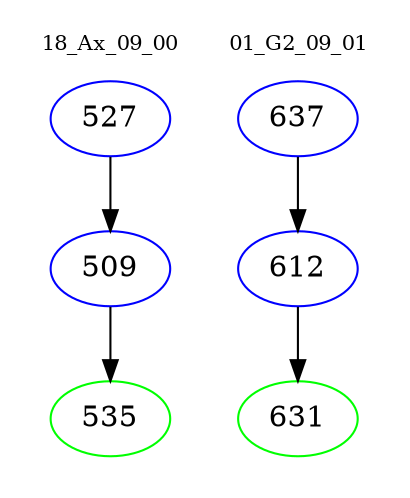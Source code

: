 digraph{
subgraph cluster_0 {
color = white
label = "18_Ax_09_00";
fontsize=10;
T0_527 [label="527", color="blue"]
T0_527 -> T0_509 [color="black"]
T0_509 [label="509", color="blue"]
T0_509 -> T0_535 [color="black"]
T0_535 [label="535", color="green"]
}
subgraph cluster_1 {
color = white
label = "01_G2_09_01";
fontsize=10;
T1_637 [label="637", color="blue"]
T1_637 -> T1_612 [color="black"]
T1_612 [label="612", color="blue"]
T1_612 -> T1_631 [color="black"]
T1_631 [label="631", color="green"]
}
}
